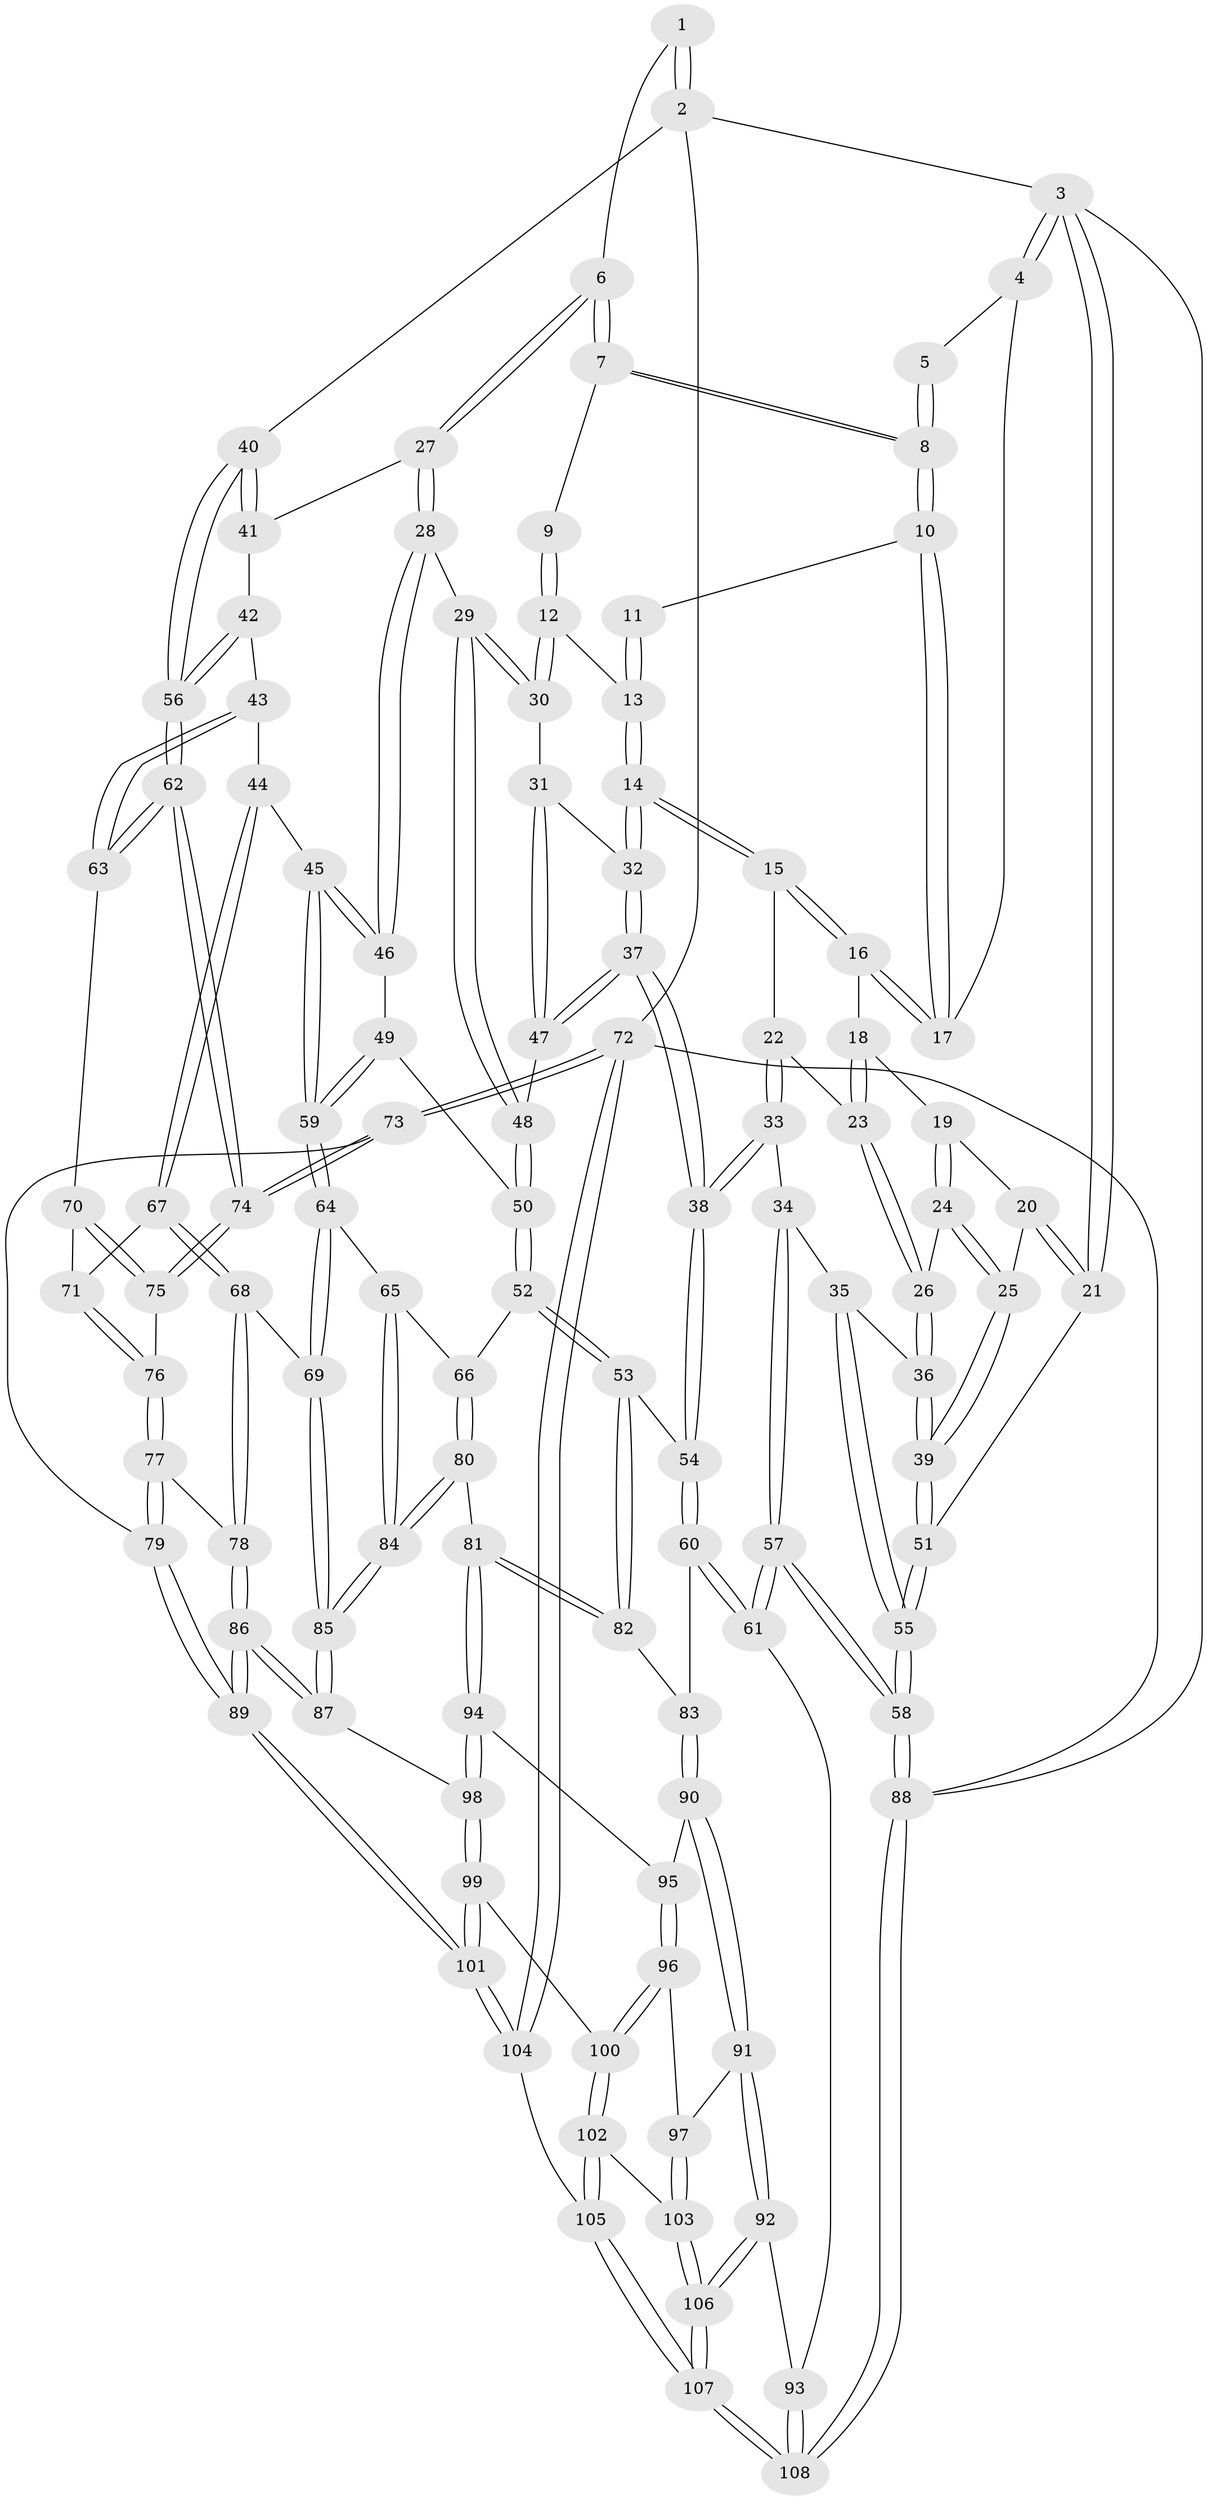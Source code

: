 // Generated by graph-tools (version 1.1) at 2025/38/03/09/25 02:38:30]
// undirected, 108 vertices, 267 edges
graph export_dot {
graph [start="1"]
  node [color=gray90,style=filled];
  1 [pos="+1+0"];
  2 [pos="+1+0"];
  3 [pos="+0+0"];
  4 [pos="+0.3162217896302545+0"];
  5 [pos="+0.685934174821415+0"];
  6 [pos="+0.7300333154377582+0.1841756878604445"];
  7 [pos="+0.6989386788619085+0.1516452185411859"];
  8 [pos="+0.6829377122671662+0.12966899512391827"];
  9 [pos="+0.5207116746302871+0.15000887449645087"];
  10 [pos="+0.3805867327566664+0"];
  11 [pos="+0.39493653858316746+0"];
  12 [pos="+0.530305210544976+0.24676547518136244"];
  13 [pos="+0.4927268653842888+0.24179084250317523"];
  14 [pos="+0.380506703281394+0.25082085743416993"];
  15 [pos="+0.3619829273510804+0.2313903924676318"];
  16 [pos="+0.30494691547236136+0"];
  17 [pos="+0.3162846009012635+0"];
  18 [pos="+0.193505169059667+0.05461229453726323"];
  19 [pos="+0.14706437667240035+0.1026241819740938"];
  20 [pos="+0.13340084859375975+0.10908603652826039"];
  21 [pos="+0+0.21443030634257873"];
  22 [pos="+0.27974420391479216+0.274286380423707"];
  23 [pos="+0.22967632383571718+0.2657395616126341"];
  24 [pos="+0.14244719843082218+0.2557694373018095"];
  25 [pos="+0.02114746364615099+0.3162753619397568"];
  26 [pos="+0.18976242201147658+0.2868587234835241"];
  27 [pos="+0.7313880765351964+0.19298262199530544"];
  28 [pos="+0.7037650886370964+0.22694015206483403"];
  29 [pos="+0.5849643745405451+0.28035979049881227"];
  30 [pos="+0.5742914043838834+0.27648615168366375"];
  31 [pos="+0.5112588356828831+0.3105410103078382"];
  32 [pos="+0.38837957792136796+0.30379031403103857"];
  33 [pos="+0.26441422421716526+0.4076097278180551"];
  34 [pos="+0.21391050145076226+0.396488021663121"];
  35 [pos="+0.20248743381554635+0.38443704800623646"];
  36 [pos="+0.183911823696128+0.3598389660057546"];
  37 [pos="+0.3950766880059098+0.38164588069790145"];
  38 [pos="+0.37124115015261944+0.4845066931222408"];
  39 [pos="+0+0.341790385932225"];
  40 [pos="+1+0"];
  41 [pos="+0.8241165093167091+0.23125251821907658"];
  42 [pos="+0.9045946449593698+0.35990077860804764"];
  43 [pos="+0.8511327016223019+0.4228179179153528"];
  44 [pos="+0.8240726563855094+0.43933888438603536"];
  45 [pos="+0.7677039201773811+0.4408321777795023"];
  46 [pos="+0.7237355630774532+0.38922594771465285"];
  47 [pos="+0.43948596677341645+0.3609724512321395"];
  48 [pos="+0.5735420467338015+0.3575197550529118"];
  49 [pos="+0.6148901369550102+0.43042163967712843"];
  50 [pos="+0.5720773397146267+0.421362624703611"];
  51 [pos="+0+0.400947632512409"];
  52 [pos="+0.482601747585885+0.5122140597684164"];
  53 [pos="+0.3944212613843103+0.5052247091869554"];
  54 [pos="+0.37435818894601425+0.4929493795911687"];
  55 [pos="+0+0.502419130054103"];
  56 [pos="+1+0.3938192186287712"];
  57 [pos="+0+0.6995946592473293"];
  58 [pos="+0+0.7097986438852077"];
  59 [pos="+0.7061244543584484+0.5339463678202041"];
  60 [pos="+0.1657147634809428+0.6288676374001929"];
  61 [pos="+0+0.6990551077739952"];
  62 [pos="+1+0.5079043853709596"];
  63 [pos="+0.9274583271737499+0.5188268303310738"];
  64 [pos="+0.7042686197740327+0.5457485066129852"];
  65 [pos="+0.6360733903081172+0.5869821001765299"];
  66 [pos="+0.5236367385916482+0.5521188403655746"];
  67 [pos="+0.8425086724554508+0.5383693790380877"];
  68 [pos="+0.7800376166928902+0.6003809126986869"];
  69 [pos="+0.7770990451671635+0.5997238119759891"];
  70 [pos="+0.8896739453913282+0.5507120956104241"];
  71 [pos="+0.8828845344258914+0.5518870741726895"];
  72 [pos="+1+1"];
  73 [pos="+1+0.7356607137987291"];
  74 [pos="+1+0.7097847679424519"];
  75 [pos="+0.9336289456693826+0.6021898918176939"];
  76 [pos="+0.871930077493262+0.6198422961421028"];
  77 [pos="+0.8405357792728638+0.6581139787757264"];
  78 [pos="+0.8295513473372584+0.6539350427437615"];
  79 [pos="+0.9657966370170429+0.7965270499592131"];
  80 [pos="+0.5248594310488098+0.7114001273063963"];
  81 [pos="+0.5093350869618488+0.7248585444445437"];
  82 [pos="+0.3956439715897725+0.6505107436385891"];
  83 [pos="+0.3588169435197899+0.7163675844005455"];
  84 [pos="+0.6518077102682511+0.7153262855391146"];
  85 [pos="+0.6747371490294888+0.7388496284781433"];
  86 [pos="+0.698233553828124+0.7786380571988786"];
  87 [pos="+0.6830773635949348+0.7550780667108543"];
  88 [pos="+0+1"];
  89 [pos="+0.7516618759145081+0.9500108567141337"];
  90 [pos="+0.35949148394692054+0.7295479269988725"];
  91 [pos="+0.30924398565386296+0.8227442971122305"];
  92 [pos="+0.29339691290796815+0.8332536861819653"];
  93 [pos="+0.2838014389532966+0.8306295043061905"];
  94 [pos="+0.49791071011768795+0.7557012360467339"];
  95 [pos="+0.4277542696920183+0.7580097937972865"];
  96 [pos="+0.40868427898033916+0.8219720371939574"];
  97 [pos="+0.3723739097380118+0.8309105706587877"];
  98 [pos="+0.5058735921601776+0.7994332216146945"];
  99 [pos="+0.50684107963392+0.8300872888199424"];
  100 [pos="+0.47784566910618353+0.8392139047934392"];
  101 [pos="+0.7098251633821366+1"];
  102 [pos="+0.42774576746243376+0.89267854962156"];
  103 [pos="+0.4252454720781451+0.8922639392898521"];
  104 [pos="+0.6937940800043593+1"];
  105 [pos="+0.5491136128023859+1"];
  106 [pos="+0.3203766236693272+0.9326360990098306"];
  107 [pos="+0.3165927750415124+1"];
  108 [pos="+0+1"];
  1 -- 2;
  1 -- 2;
  1 -- 6;
  2 -- 3;
  2 -- 40;
  2 -- 72;
  3 -- 4;
  3 -- 4;
  3 -- 21;
  3 -- 21;
  3 -- 88;
  4 -- 5;
  4 -- 17;
  5 -- 8;
  5 -- 8;
  6 -- 7;
  6 -- 7;
  6 -- 27;
  6 -- 27;
  7 -- 8;
  7 -- 8;
  7 -- 9;
  8 -- 10;
  8 -- 10;
  9 -- 12;
  9 -- 12;
  10 -- 11;
  10 -- 17;
  10 -- 17;
  11 -- 13;
  11 -- 13;
  12 -- 13;
  12 -- 30;
  12 -- 30;
  13 -- 14;
  13 -- 14;
  14 -- 15;
  14 -- 15;
  14 -- 32;
  14 -- 32;
  15 -- 16;
  15 -- 16;
  15 -- 22;
  16 -- 17;
  16 -- 17;
  16 -- 18;
  18 -- 19;
  18 -- 23;
  18 -- 23;
  19 -- 20;
  19 -- 24;
  19 -- 24;
  20 -- 21;
  20 -- 21;
  20 -- 25;
  21 -- 51;
  22 -- 23;
  22 -- 33;
  22 -- 33;
  23 -- 26;
  23 -- 26;
  24 -- 25;
  24 -- 25;
  24 -- 26;
  25 -- 39;
  25 -- 39;
  26 -- 36;
  26 -- 36;
  27 -- 28;
  27 -- 28;
  27 -- 41;
  28 -- 29;
  28 -- 46;
  28 -- 46;
  29 -- 30;
  29 -- 30;
  29 -- 48;
  29 -- 48;
  30 -- 31;
  31 -- 32;
  31 -- 47;
  31 -- 47;
  32 -- 37;
  32 -- 37;
  33 -- 34;
  33 -- 38;
  33 -- 38;
  34 -- 35;
  34 -- 57;
  34 -- 57;
  35 -- 36;
  35 -- 55;
  35 -- 55;
  36 -- 39;
  36 -- 39;
  37 -- 38;
  37 -- 38;
  37 -- 47;
  37 -- 47;
  38 -- 54;
  38 -- 54;
  39 -- 51;
  39 -- 51;
  40 -- 41;
  40 -- 41;
  40 -- 56;
  40 -- 56;
  41 -- 42;
  42 -- 43;
  42 -- 56;
  42 -- 56;
  43 -- 44;
  43 -- 63;
  43 -- 63;
  44 -- 45;
  44 -- 67;
  44 -- 67;
  45 -- 46;
  45 -- 46;
  45 -- 59;
  45 -- 59;
  46 -- 49;
  47 -- 48;
  48 -- 50;
  48 -- 50;
  49 -- 50;
  49 -- 59;
  49 -- 59;
  50 -- 52;
  50 -- 52;
  51 -- 55;
  51 -- 55;
  52 -- 53;
  52 -- 53;
  52 -- 66;
  53 -- 54;
  53 -- 82;
  53 -- 82;
  54 -- 60;
  54 -- 60;
  55 -- 58;
  55 -- 58;
  56 -- 62;
  56 -- 62;
  57 -- 58;
  57 -- 58;
  57 -- 61;
  57 -- 61;
  58 -- 88;
  58 -- 88;
  59 -- 64;
  59 -- 64;
  60 -- 61;
  60 -- 61;
  60 -- 83;
  61 -- 93;
  62 -- 63;
  62 -- 63;
  62 -- 74;
  62 -- 74;
  63 -- 70;
  64 -- 65;
  64 -- 69;
  64 -- 69;
  65 -- 66;
  65 -- 84;
  65 -- 84;
  66 -- 80;
  66 -- 80;
  67 -- 68;
  67 -- 68;
  67 -- 71;
  68 -- 69;
  68 -- 78;
  68 -- 78;
  69 -- 85;
  69 -- 85;
  70 -- 71;
  70 -- 75;
  70 -- 75;
  71 -- 76;
  71 -- 76;
  72 -- 73;
  72 -- 73;
  72 -- 104;
  72 -- 104;
  72 -- 88;
  73 -- 74;
  73 -- 74;
  73 -- 79;
  74 -- 75;
  74 -- 75;
  75 -- 76;
  76 -- 77;
  76 -- 77;
  77 -- 78;
  77 -- 79;
  77 -- 79;
  78 -- 86;
  78 -- 86;
  79 -- 89;
  79 -- 89;
  80 -- 81;
  80 -- 84;
  80 -- 84;
  81 -- 82;
  81 -- 82;
  81 -- 94;
  81 -- 94;
  82 -- 83;
  83 -- 90;
  83 -- 90;
  84 -- 85;
  84 -- 85;
  85 -- 87;
  85 -- 87;
  86 -- 87;
  86 -- 87;
  86 -- 89;
  86 -- 89;
  87 -- 98;
  88 -- 108;
  88 -- 108;
  89 -- 101;
  89 -- 101;
  90 -- 91;
  90 -- 91;
  90 -- 95;
  91 -- 92;
  91 -- 92;
  91 -- 97;
  92 -- 93;
  92 -- 106;
  92 -- 106;
  93 -- 108;
  93 -- 108;
  94 -- 95;
  94 -- 98;
  94 -- 98;
  95 -- 96;
  95 -- 96;
  96 -- 97;
  96 -- 100;
  96 -- 100;
  97 -- 103;
  97 -- 103;
  98 -- 99;
  98 -- 99;
  99 -- 100;
  99 -- 101;
  99 -- 101;
  100 -- 102;
  100 -- 102;
  101 -- 104;
  101 -- 104;
  102 -- 103;
  102 -- 105;
  102 -- 105;
  103 -- 106;
  103 -- 106;
  104 -- 105;
  105 -- 107;
  105 -- 107;
  106 -- 107;
  106 -- 107;
  107 -- 108;
  107 -- 108;
}
